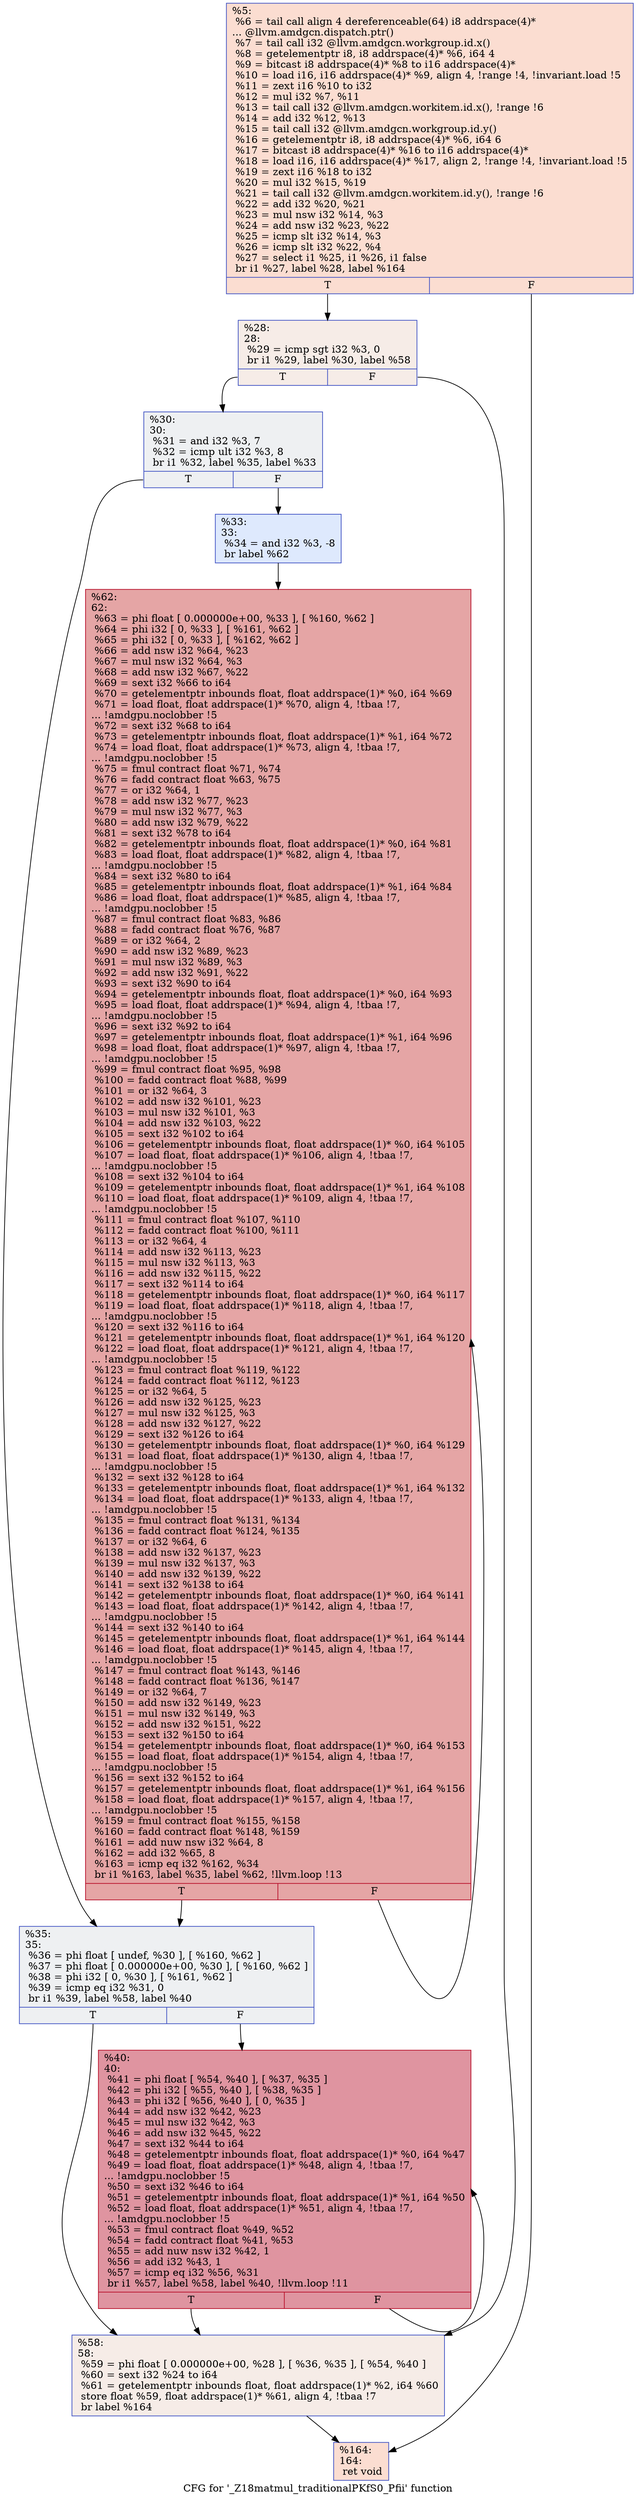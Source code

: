 digraph "CFG for '_Z18matmul_traditionalPKfS0_Pfii' function" {
	label="CFG for '_Z18matmul_traditionalPKfS0_Pfii' function";

	Node0x503fca0 [shape=record,color="#3d50c3ff", style=filled, fillcolor="#f7b39670",label="{%5:\l  %6 = tail call align 4 dereferenceable(64) i8 addrspace(4)*\l... @llvm.amdgcn.dispatch.ptr()\l  %7 = tail call i32 @llvm.amdgcn.workgroup.id.x()\l  %8 = getelementptr i8, i8 addrspace(4)* %6, i64 4\l  %9 = bitcast i8 addrspace(4)* %8 to i16 addrspace(4)*\l  %10 = load i16, i16 addrspace(4)* %9, align 4, !range !4, !invariant.load !5\l  %11 = zext i16 %10 to i32\l  %12 = mul i32 %7, %11\l  %13 = tail call i32 @llvm.amdgcn.workitem.id.x(), !range !6\l  %14 = add i32 %12, %13\l  %15 = tail call i32 @llvm.amdgcn.workgroup.id.y()\l  %16 = getelementptr i8, i8 addrspace(4)* %6, i64 6\l  %17 = bitcast i8 addrspace(4)* %16 to i16 addrspace(4)*\l  %18 = load i16, i16 addrspace(4)* %17, align 2, !range !4, !invariant.load !5\l  %19 = zext i16 %18 to i32\l  %20 = mul i32 %15, %19\l  %21 = tail call i32 @llvm.amdgcn.workitem.id.y(), !range !6\l  %22 = add i32 %20, %21\l  %23 = mul nsw i32 %14, %3\l  %24 = add nsw i32 %23, %22\l  %25 = icmp slt i32 %14, %3\l  %26 = icmp slt i32 %22, %4\l  %27 = select i1 %25, i1 %26, i1 false\l  br i1 %27, label %28, label %164\l|{<s0>T|<s1>F}}"];
	Node0x503fca0:s0 -> Node0x5043870;
	Node0x503fca0:s1 -> Node0x5043900;
	Node0x5043870 [shape=record,color="#3d50c3ff", style=filled, fillcolor="#ead5c970",label="{%28:\l28:                                               \l  %29 = icmp sgt i32 %3, 0\l  br i1 %29, label %30, label %58\l|{<s0>T|<s1>F}}"];
	Node0x5043870:s0 -> Node0x5043b00;
	Node0x5043870:s1 -> Node0x5043b50;
	Node0x5043b00 [shape=record,color="#3d50c3ff", style=filled, fillcolor="#d9dce170",label="{%30:\l30:                                               \l  %31 = and i32 %3, 7\l  %32 = icmp ult i32 %3, 8\l  br i1 %32, label %35, label %33\l|{<s0>T|<s1>F}}"];
	Node0x5043b00:s0 -> Node0x5041d90;
	Node0x5043b00:s1 -> Node0x5041de0;
	Node0x5041de0 [shape=record,color="#3d50c3ff", style=filled, fillcolor="#b5cdfa70",label="{%33:\l33:                                               \l  %34 = and i32 %3, -8\l  br label %62\l}"];
	Node0x5041de0 -> Node0x5044160;
	Node0x5041d90 [shape=record,color="#3d50c3ff", style=filled, fillcolor="#d9dce170",label="{%35:\l35:                                               \l  %36 = phi float [ undef, %30 ], [ %160, %62 ]\l  %37 = phi float [ 0.000000e+00, %30 ], [ %160, %62 ]\l  %38 = phi i32 [ 0, %30 ], [ %161, %62 ]\l  %39 = icmp eq i32 %31, 0\l  br i1 %39, label %58, label %40\l|{<s0>T|<s1>F}}"];
	Node0x5041d90:s0 -> Node0x5043b50;
	Node0x5041d90:s1 -> Node0x50453d0;
	Node0x50453d0 [shape=record,color="#b70d28ff", style=filled, fillcolor="#b70d2870",label="{%40:\l40:                                               \l  %41 = phi float [ %54, %40 ], [ %37, %35 ]\l  %42 = phi i32 [ %55, %40 ], [ %38, %35 ]\l  %43 = phi i32 [ %56, %40 ], [ 0, %35 ]\l  %44 = add nsw i32 %42, %23\l  %45 = mul nsw i32 %42, %3\l  %46 = add nsw i32 %45, %22\l  %47 = sext i32 %44 to i64\l  %48 = getelementptr inbounds float, float addrspace(1)* %0, i64 %47\l  %49 = load float, float addrspace(1)* %48, align 4, !tbaa !7,\l... !amdgpu.noclobber !5\l  %50 = sext i32 %46 to i64\l  %51 = getelementptr inbounds float, float addrspace(1)* %1, i64 %50\l  %52 = load float, float addrspace(1)* %51, align 4, !tbaa !7,\l... !amdgpu.noclobber !5\l  %53 = fmul contract float %49, %52\l  %54 = fadd contract float %41, %53\l  %55 = add nuw nsw i32 %42, 1\l  %56 = add i32 %43, 1\l  %57 = icmp eq i32 %56, %31\l  br i1 %57, label %58, label %40, !llvm.loop !11\l|{<s0>T|<s1>F}}"];
	Node0x50453d0:s0 -> Node0x5043b50;
	Node0x50453d0:s1 -> Node0x50453d0;
	Node0x5043b50 [shape=record,color="#3d50c3ff", style=filled, fillcolor="#ead5c970",label="{%58:\l58:                                               \l  %59 = phi float [ 0.000000e+00, %28 ], [ %36, %35 ], [ %54, %40 ]\l  %60 = sext i32 %24 to i64\l  %61 = getelementptr inbounds float, float addrspace(1)* %2, i64 %60\l  store float %59, float addrspace(1)* %61, align 4, !tbaa !7\l  br label %164\l}"];
	Node0x5043b50 -> Node0x5043900;
	Node0x5044160 [shape=record,color="#b70d28ff", style=filled, fillcolor="#c5333470",label="{%62:\l62:                                               \l  %63 = phi float [ 0.000000e+00, %33 ], [ %160, %62 ]\l  %64 = phi i32 [ 0, %33 ], [ %161, %62 ]\l  %65 = phi i32 [ 0, %33 ], [ %162, %62 ]\l  %66 = add nsw i32 %64, %23\l  %67 = mul nsw i32 %64, %3\l  %68 = add nsw i32 %67, %22\l  %69 = sext i32 %66 to i64\l  %70 = getelementptr inbounds float, float addrspace(1)* %0, i64 %69\l  %71 = load float, float addrspace(1)* %70, align 4, !tbaa !7,\l... !amdgpu.noclobber !5\l  %72 = sext i32 %68 to i64\l  %73 = getelementptr inbounds float, float addrspace(1)* %1, i64 %72\l  %74 = load float, float addrspace(1)* %73, align 4, !tbaa !7,\l... !amdgpu.noclobber !5\l  %75 = fmul contract float %71, %74\l  %76 = fadd contract float %63, %75\l  %77 = or i32 %64, 1\l  %78 = add nsw i32 %77, %23\l  %79 = mul nsw i32 %77, %3\l  %80 = add nsw i32 %79, %22\l  %81 = sext i32 %78 to i64\l  %82 = getelementptr inbounds float, float addrspace(1)* %0, i64 %81\l  %83 = load float, float addrspace(1)* %82, align 4, !tbaa !7,\l... !amdgpu.noclobber !5\l  %84 = sext i32 %80 to i64\l  %85 = getelementptr inbounds float, float addrspace(1)* %1, i64 %84\l  %86 = load float, float addrspace(1)* %85, align 4, !tbaa !7,\l... !amdgpu.noclobber !5\l  %87 = fmul contract float %83, %86\l  %88 = fadd contract float %76, %87\l  %89 = or i32 %64, 2\l  %90 = add nsw i32 %89, %23\l  %91 = mul nsw i32 %89, %3\l  %92 = add nsw i32 %91, %22\l  %93 = sext i32 %90 to i64\l  %94 = getelementptr inbounds float, float addrspace(1)* %0, i64 %93\l  %95 = load float, float addrspace(1)* %94, align 4, !tbaa !7,\l... !amdgpu.noclobber !5\l  %96 = sext i32 %92 to i64\l  %97 = getelementptr inbounds float, float addrspace(1)* %1, i64 %96\l  %98 = load float, float addrspace(1)* %97, align 4, !tbaa !7,\l... !amdgpu.noclobber !5\l  %99 = fmul contract float %95, %98\l  %100 = fadd contract float %88, %99\l  %101 = or i32 %64, 3\l  %102 = add nsw i32 %101, %23\l  %103 = mul nsw i32 %101, %3\l  %104 = add nsw i32 %103, %22\l  %105 = sext i32 %102 to i64\l  %106 = getelementptr inbounds float, float addrspace(1)* %0, i64 %105\l  %107 = load float, float addrspace(1)* %106, align 4, !tbaa !7,\l... !amdgpu.noclobber !5\l  %108 = sext i32 %104 to i64\l  %109 = getelementptr inbounds float, float addrspace(1)* %1, i64 %108\l  %110 = load float, float addrspace(1)* %109, align 4, !tbaa !7,\l... !amdgpu.noclobber !5\l  %111 = fmul contract float %107, %110\l  %112 = fadd contract float %100, %111\l  %113 = or i32 %64, 4\l  %114 = add nsw i32 %113, %23\l  %115 = mul nsw i32 %113, %3\l  %116 = add nsw i32 %115, %22\l  %117 = sext i32 %114 to i64\l  %118 = getelementptr inbounds float, float addrspace(1)* %0, i64 %117\l  %119 = load float, float addrspace(1)* %118, align 4, !tbaa !7,\l... !amdgpu.noclobber !5\l  %120 = sext i32 %116 to i64\l  %121 = getelementptr inbounds float, float addrspace(1)* %1, i64 %120\l  %122 = load float, float addrspace(1)* %121, align 4, !tbaa !7,\l... !amdgpu.noclobber !5\l  %123 = fmul contract float %119, %122\l  %124 = fadd contract float %112, %123\l  %125 = or i32 %64, 5\l  %126 = add nsw i32 %125, %23\l  %127 = mul nsw i32 %125, %3\l  %128 = add nsw i32 %127, %22\l  %129 = sext i32 %126 to i64\l  %130 = getelementptr inbounds float, float addrspace(1)* %0, i64 %129\l  %131 = load float, float addrspace(1)* %130, align 4, !tbaa !7,\l... !amdgpu.noclobber !5\l  %132 = sext i32 %128 to i64\l  %133 = getelementptr inbounds float, float addrspace(1)* %1, i64 %132\l  %134 = load float, float addrspace(1)* %133, align 4, !tbaa !7,\l... !amdgpu.noclobber !5\l  %135 = fmul contract float %131, %134\l  %136 = fadd contract float %124, %135\l  %137 = or i32 %64, 6\l  %138 = add nsw i32 %137, %23\l  %139 = mul nsw i32 %137, %3\l  %140 = add nsw i32 %139, %22\l  %141 = sext i32 %138 to i64\l  %142 = getelementptr inbounds float, float addrspace(1)* %0, i64 %141\l  %143 = load float, float addrspace(1)* %142, align 4, !tbaa !7,\l... !amdgpu.noclobber !5\l  %144 = sext i32 %140 to i64\l  %145 = getelementptr inbounds float, float addrspace(1)* %1, i64 %144\l  %146 = load float, float addrspace(1)* %145, align 4, !tbaa !7,\l... !amdgpu.noclobber !5\l  %147 = fmul contract float %143, %146\l  %148 = fadd contract float %136, %147\l  %149 = or i32 %64, 7\l  %150 = add nsw i32 %149, %23\l  %151 = mul nsw i32 %149, %3\l  %152 = add nsw i32 %151, %22\l  %153 = sext i32 %150 to i64\l  %154 = getelementptr inbounds float, float addrspace(1)* %0, i64 %153\l  %155 = load float, float addrspace(1)* %154, align 4, !tbaa !7,\l... !amdgpu.noclobber !5\l  %156 = sext i32 %152 to i64\l  %157 = getelementptr inbounds float, float addrspace(1)* %1, i64 %156\l  %158 = load float, float addrspace(1)* %157, align 4, !tbaa !7,\l... !amdgpu.noclobber !5\l  %159 = fmul contract float %155, %158\l  %160 = fadd contract float %148, %159\l  %161 = add nuw nsw i32 %64, 8\l  %162 = add i32 %65, 8\l  %163 = icmp eq i32 %162, %34\l  br i1 %163, label %35, label %62, !llvm.loop !13\l|{<s0>T|<s1>F}}"];
	Node0x5044160:s0 -> Node0x5041d90;
	Node0x5044160:s1 -> Node0x5044160;
	Node0x5043900 [shape=record,color="#3d50c3ff", style=filled, fillcolor="#f7b39670",label="{%164:\l164:                                              \l  ret void\l}"];
}
